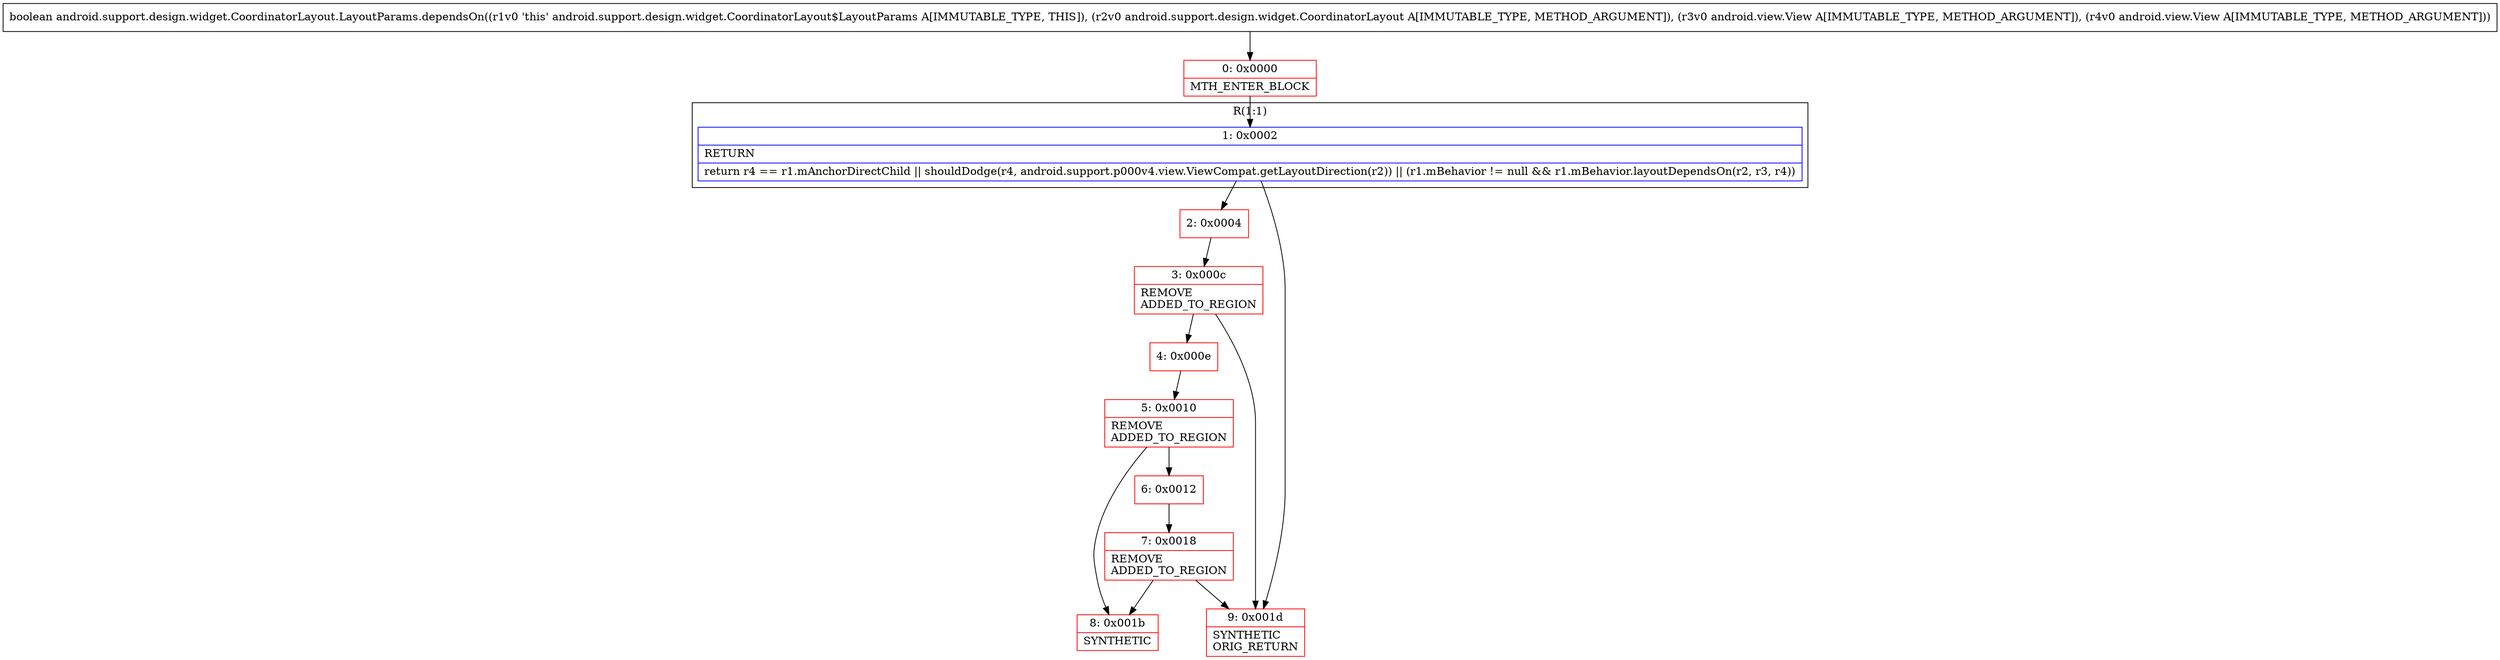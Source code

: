 digraph "CFG forandroid.support.design.widget.CoordinatorLayout.LayoutParams.dependsOn(Landroid\/support\/design\/widget\/CoordinatorLayout;Landroid\/view\/View;Landroid\/view\/View;)Z" {
subgraph cluster_Region_1026061873 {
label = "R(1:1)";
node [shape=record,color=blue];
Node_1 [shape=record,label="{1\:\ 0x0002|RETURN\l|return r4 == r1.mAnchorDirectChild \|\| shouldDodge(r4, android.support.p000v4.view.ViewCompat.getLayoutDirection(r2)) \|\| (r1.mBehavior != null && r1.mBehavior.layoutDependsOn(r2, r3, r4))\l}"];
}
Node_0 [shape=record,color=red,label="{0\:\ 0x0000|MTH_ENTER_BLOCK\l}"];
Node_2 [shape=record,color=red,label="{2\:\ 0x0004}"];
Node_3 [shape=record,color=red,label="{3\:\ 0x000c|REMOVE\lADDED_TO_REGION\l}"];
Node_4 [shape=record,color=red,label="{4\:\ 0x000e}"];
Node_5 [shape=record,color=red,label="{5\:\ 0x0010|REMOVE\lADDED_TO_REGION\l}"];
Node_6 [shape=record,color=red,label="{6\:\ 0x0012}"];
Node_7 [shape=record,color=red,label="{7\:\ 0x0018|REMOVE\lADDED_TO_REGION\l}"];
Node_8 [shape=record,color=red,label="{8\:\ 0x001b|SYNTHETIC\l}"];
Node_9 [shape=record,color=red,label="{9\:\ 0x001d|SYNTHETIC\lORIG_RETURN\l}"];
MethodNode[shape=record,label="{boolean android.support.design.widget.CoordinatorLayout.LayoutParams.dependsOn((r1v0 'this' android.support.design.widget.CoordinatorLayout$LayoutParams A[IMMUTABLE_TYPE, THIS]), (r2v0 android.support.design.widget.CoordinatorLayout A[IMMUTABLE_TYPE, METHOD_ARGUMENT]), (r3v0 android.view.View A[IMMUTABLE_TYPE, METHOD_ARGUMENT]), (r4v0 android.view.View A[IMMUTABLE_TYPE, METHOD_ARGUMENT])) }"];
MethodNode -> Node_0;
Node_1 -> Node_2;
Node_1 -> Node_9;
Node_0 -> Node_1;
Node_2 -> Node_3;
Node_3 -> Node_4;
Node_3 -> Node_9;
Node_4 -> Node_5;
Node_5 -> Node_6;
Node_5 -> Node_8;
Node_6 -> Node_7;
Node_7 -> Node_8;
Node_7 -> Node_9;
}

